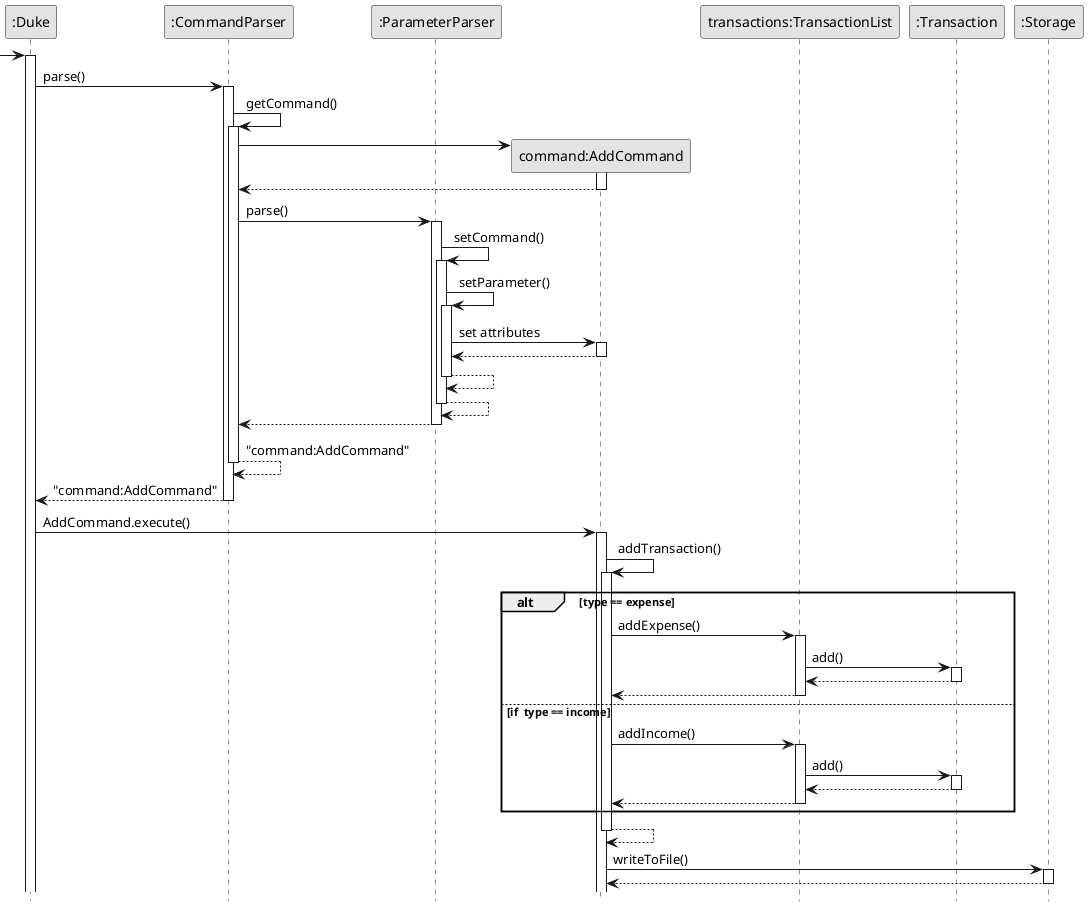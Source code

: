 @startuml
skinparam monochrome true
skinparam shadowing false
'https://plantuml.com/sequence-diagram
hide footbox

Participant ":Duke" as Duke
Participant ":CommandParser" as CommandParser
Participant ":ParameterParser" as ParameterParser
Participant "command:AddCommand" as AddCommand
Participant "transactions:TransactionList" as Transactions
Participant ":Transaction" as Transaction
Participant ":Storage" as Storage

-> Duke
activate Duke

Duke -> CommandParser:parse()
activate CommandParser


CommandParser -> CommandParser:getCommand()
activate CommandParser
CommandParser -> AddCommand**
activate AddCommand
return


CommandParser -> ParameterParser:parse()

activate ParameterParser
ParameterParser ->ParameterParser++:setCommand()

'deactivate AddCommand
ParameterParser ->ParameterParser++:setParameter()
ParameterParser -> AddCommand: set attributes
activate AddCommand
return
return
return
return
return "command:AddCommand"
return "command:AddCommand"


deactivate CommandParser


Duke -> AddCommand:AddCommand.execute()
activate AddCommand
AddCommand ->AddCommand++:addTransaction()

alt  type == expense
AddCommand -> Transactions:addExpense()
activate Transactions
Transactions -> Transaction:add()
activate Transaction
return

return
else if  type == income
AddCommand->Transactions:addIncome()
activate Transactions
Transactions -> Transaction:add()
activate Transaction
return
return
end
return
AddCommand -> Storage:writeToFile()
activate Storage
return
@enduml